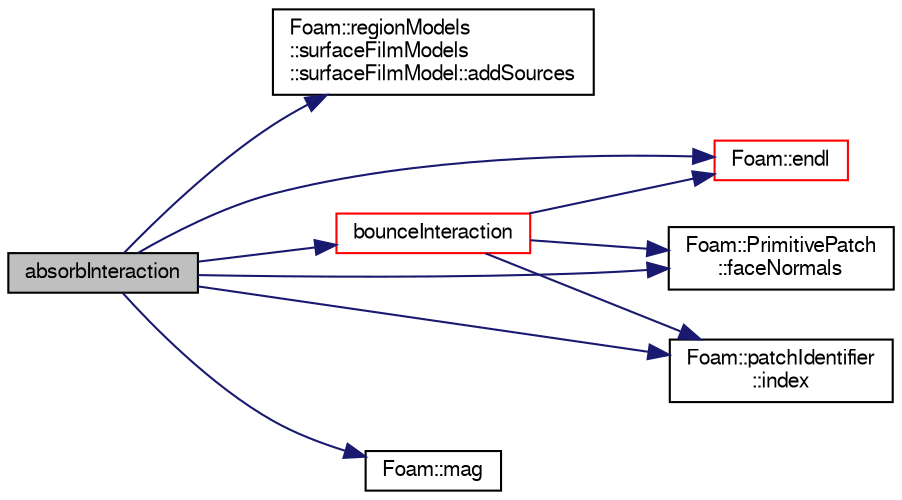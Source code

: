digraph "absorbInteraction"
{
  bgcolor="transparent";
  edge [fontname="FreeSans",fontsize="10",labelfontname="FreeSans",labelfontsize="10"];
  node [fontname="FreeSans",fontsize="10",shape=record];
  rankdir="LR";
  Node759 [label="absorbInteraction",height=0.2,width=0.4,color="black", fillcolor="grey75", style="filled", fontcolor="black"];
  Node759 -> Node760 [color="midnightblue",fontsize="10",style="solid",fontname="FreeSans"];
  Node760 [label="Foam::regionModels\l::surfaceFilmModels\l::surfaceFilmModel::addSources",height=0.2,width=0.4,color="black",URL="$a29178.html#aae7df79f040d138f3be3f9a1cc846d04",tooltip="External hook to add sources to the film. "];
  Node759 -> Node761 [color="midnightblue",fontsize="10",style="solid",fontname="FreeSans"];
  Node761 [label="bounceInteraction",height=0.2,width=0.4,color="red",URL="$a24374.html#a0cf6772021aec5a35902919bda4c9171",tooltip="Bounce parcel (flip parcel normal velocity) "];
  Node761 -> Node762 [color="midnightblue",fontsize="10",style="solid",fontname="FreeSans"];
  Node762 [label="Foam::endl",height=0.2,width=0.4,color="red",URL="$a21124.html#a2db8fe02a0d3909e9351bb4275b23ce4",tooltip="Add newline and flush stream. "];
  Node761 -> Node764 [color="midnightblue",fontsize="10",style="solid",fontname="FreeSans"];
  Node764 [label="Foam::PrimitivePatch\l::faceNormals",height=0.2,width=0.4,color="black",URL="$a27538.html#ad96a54bba336ea57f59f0da350d3c265",tooltip="Return face normals for patch. "];
  Node761 -> Node765 [color="midnightblue",fontsize="10",style="solid",fontname="FreeSans"];
  Node765 [label="Foam::patchIdentifier\l::index",height=0.2,width=0.4,color="black",URL="$a27122.html#a4a438520bb14406481732edc13c119c7",tooltip="Return the index of this patch in the boundaryMesh. "];
  Node759 -> Node762 [color="midnightblue",fontsize="10",style="solid",fontname="FreeSans"];
  Node759 -> Node764 [color="midnightblue",fontsize="10",style="solid",fontname="FreeSans"];
  Node759 -> Node765 [color="midnightblue",fontsize="10",style="solid",fontname="FreeSans"];
  Node759 -> Node779 [color="midnightblue",fontsize="10",style="solid",fontname="FreeSans"];
  Node779 [label="Foam::mag",height=0.2,width=0.4,color="black",URL="$a21124.html#a929da2a3fdcf3dacbbe0487d3a330dae"];
}
